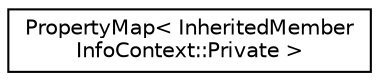digraph "Graphical Class Hierarchy"
{
 // LATEX_PDF_SIZE
  edge [fontname="Helvetica",fontsize="10",labelfontname="Helvetica",labelfontsize="10"];
  node [fontname="Helvetica",fontsize="10",shape=record];
  rankdir="LR";
  Node0 [label="PropertyMap\< InheritedMember\lInfoContext::Private \>",height=0.2,width=0.4,color="black", fillcolor="white", style="filled",URL="$classPropertyMap.html",tooltip=" "];
}
